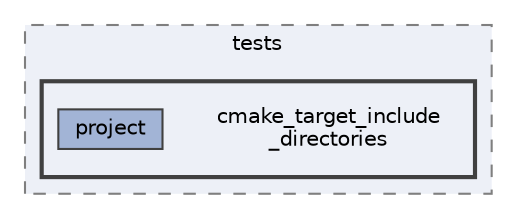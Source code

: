 digraph "/home/ale/sparse-matrix/json/tests/cmake_target_include_directories"
{
 // LATEX_PDF_SIZE
  bgcolor="transparent";
  edge [fontname=Helvetica,fontsize=10,labelfontname=Helvetica,labelfontsize=10];
  node [fontname=Helvetica,fontsize=10,shape=box,height=0.2,width=0.4];
  compound=true
  subgraph clusterdir_47933e5da5f5e742ee846a12493ced92 {
    graph [ bgcolor="#edf0f7", pencolor="grey50", label="tests", fontname=Helvetica,fontsize=10 style="filled,dashed", URL="dir_47933e5da5f5e742ee846a12493ced92.html",tooltip=""]
  subgraph clusterdir_f56a3b6b7272a9e58614ef15aecd8b23 {
    graph [ bgcolor="#edf0f7", pencolor="grey25", label="", fontname=Helvetica,fontsize=10 style="filled,bold", URL="dir_f56a3b6b7272a9e58614ef15aecd8b23.html",tooltip=""]
    dir_f56a3b6b7272a9e58614ef15aecd8b23 [shape=plaintext, label="cmake_target_include\l_directories"];
  dir_cc35ba97ea3ac0b69491b74f7de710db [label="project", fillcolor="#a2b4d6", color="grey25", style="filled", URL="dir_cc35ba97ea3ac0b69491b74f7de710db.html",tooltip=""];
  }
  }
}
